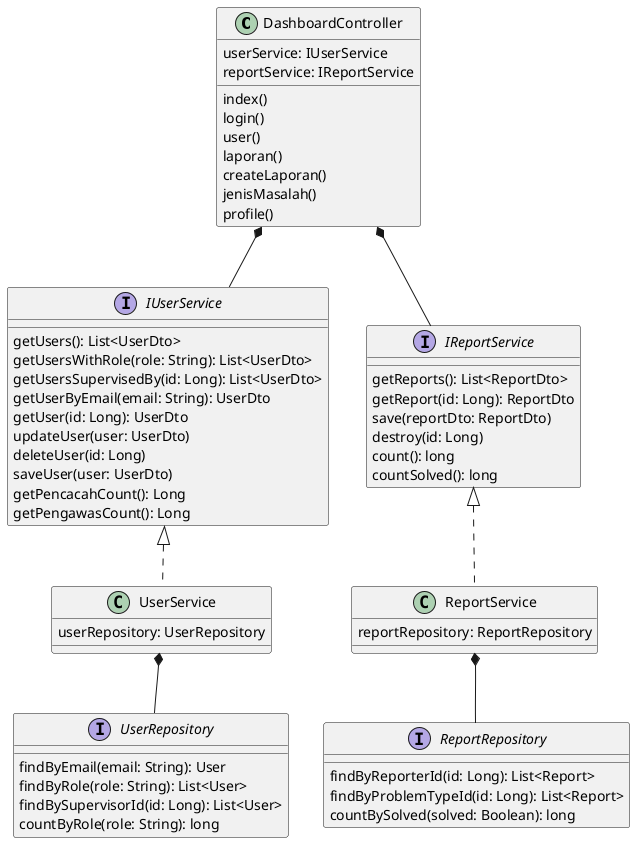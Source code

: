 @startuml DashboardController

class DashboardController {
    userService: IUserService
    reportService: IReportService
    index()
    login()
    user()
    laporan()
    createLaporan()
    jenisMasalah()
    profile()
}

interface IUserService {
    getUsers(): List<UserDto>
    getUsersWithRole(role: String): List<UserDto>
    getUsersSupervisedBy(id: Long): List<UserDto>
    getUserByEmail(email: String): UserDto
    getUser(id: Long): UserDto
    updateUser(user: UserDto)
    deleteUser(id: Long)
    saveUser(user: UserDto)
    getPencacahCount(): Long
    getPengawasCount(): Long
}
class UserService {
    userRepository: UserRepository
}
interface UserRepository {
    findByEmail(email: String): User
    findByRole(role: String): List<User>
    findBySupervisorId(id: Long): List<User>
    countByRole(role: String): long
}

interface IReportService {
    getReports(): List<ReportDto>
    getReport(id: Long): ReportDto
    save(reportDto: ReportDto)
    destroy(id: Long)
    count(): long
    countSolved(): long
}
class ReportService {
    reportRepository: ReportRepository
}
interface ReportRepository {
    findByReporterId(id: Long): List<Report>
    findByProblemTypeId(id: Long): List<Report>
    countBySolved(solved: Boolean): long
}

DashboardController *-- IUserService
DashboardController *-- IReportService

IUserService <|.. UserService
UserService *-- UserRepository

IReportService <|.. ReportService
ReportService *-- ReportRepository

@enduml
